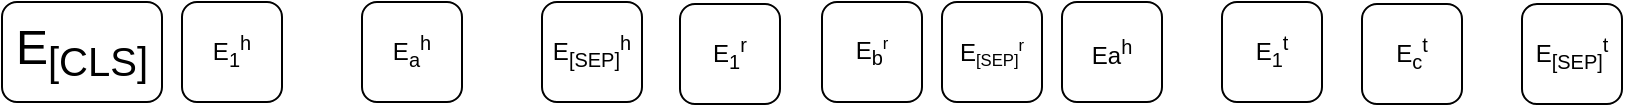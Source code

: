 <mxfile version="21.7.4" type="github">
  <diagram name="Page-1" id="74e2e168-ea6b-b213-b513-2b3c1d86103e">
    <mxGraphModel dx="1289" dy="889" grid="1" gridSize="10" guides="1" tooltips="1" connect="1" arrows="1" fold="1" page="1" pageScale="1" pageWidth="1100" pageHeight="850" background="none" math="0" shadow="0">
      <root>
        <mxCell id="0" />
        <mxCell id="1" parent="0" />
        <mxCell id="N3PisCW0dnbsBlv9NRA1-1" value="&lt;font style=&quot;font-size: 24px;&quot;&gt;E&lt;sub&gt;[CLS]&lt;/sub&gt;&lt;/font&gt;" style="rounded=1;whiteSpace=wrap;html=1;" vertex="1" parent="1">
          <mxGeometry x="30" y="730" width="80" height="50" as="geometry" />
        </mxCell>
        <mxCell id="N3PisCW0dnbsBlv9NRA1-5" value="E&lt;sub&gt;1&lt;/sub&gt;&lt;sup&gt;h&lt;/sup&gt;" style="rounded=1;whiteSpace=wrap;html=1;" vertex="1" parent="1">
          <mxGeometry x="120" y="730" width="50" height="50" as="geometry" />
        </mxCell>
        <mxCell id="N3PisCW0dnbsBlv9NRA1-6" value="E&lt;sub&gt;a&lt;/sub&gt;&lt;sup&gt;h&lt;/sup&gt;" style="rounded=1;whiteSpace=wrap;html=1;" vertex="1" parent="1">
          <mxGeometry x="210" y="730" width="50" height="50" as="geometry" />
        </mxCell>
        <mxCell id="N3PisCW0dnbsBlv9NRA1-7" value="E&lt;sub&gt;b&lt;/sub&gt;&lt;span style=&quot;font-size: 10px;&quot;&gt;&lt;sup&gt;r&lt;/sup&gt;&lt;/span&gt;" style="rounded=1;whiteSpace=wrap;html=1;" vertex="1" parent="1">
          <mxGeometry x="440" y="730" width="50" height="50" as="geometry" />
        </mxCell>
        <mxCell id="N3PisCW0dnbsBlv9NRA1-8" value="E&lt;sub&gt;1&lt;/sub&gt;&lt;sup&gt;t&lt;/sup&gt;" style="rounded=1;whiteSpace=wrap;html=1;" vertex="1" parent="1">
          <mxGeometry x="640" y="730" width="50" height="50" as="geometry" />
        </mxCell>
        <mxCell id="N3PisCW0dnbsBlv9NRA1-9" value="E&lt;sub&gt;1&lt;/sub&gt;&lt;sup&gt;r&lt;/sup&gt;" style="rounded=1;whiteSpace=wrap;html=1;" vertex="1" parent="1">
          <mxGeometry x="369" y="731" width="50" height="50" as="geometry" />
        </mxCell>
        <mxCell id="N3PisCW0dnbsBlv9NRA1-10" value="E&lt;sub&gt;[SEP]&lt;/sub&gt;&lt;sup&gt;h&lt;/sup&gt;" style="rounded=1;whiteSpace=wrap;html=1;" vertex="1" parent="1">
          <mxGeometry x="300" y="730" width="50" height="50" as="geometry" />
        </mxCell>
        <mxCell id="N3PisCW0dnbsBlv9NRA1-11" value="Ea&lt;sup&gt;h&lt;/sup&gt;" style="rounded=1;whiteSpace=wrap;html=1;" vertex="1" parent="1">
          <mxGeometry x="560" y="730" width="50" height="50" as="geometry" />
        </mxCell>
        <mxCell id="N3PisCW0dnbsBlv9NRA1-12" value="E&lt;span style=&quot;font-size: 10px;&quot;&gt;&lt;sub&gt;[SEP]&lt;/sub&gt;&lt;sup&gt;r&lt;/sup&gt;&lt;/span&gt;" style="rounded=1;whiteSpace=wrap;html=1;" vertex="1" parent="1">
          <mxGeometry x="500" y="730" width="50" height="50" as="geometry" />
        </mxCell>
        <mxCell id="N3PisCW0dnbsBlv9NRA1-13" value="E&lt;sub&gt;c&lt;/sub&gt;&lt;sup&gt;t&lt;/sup&gt;" style="rounded=1;whiteSpace=wrap;html=1;" vertex="1" parent="1">
          <mxGeometry x="710" y="731" width="50" height="50" as="geometry" />
        </mxCell>
        <mxCell id="N3PisCW0dnbsBlv9NRA1-14" value="E&lt;sub&gt;[SEP]&lt;/sub&gt;&lt;sup&gt;t&lt;/sup&gt;" style="rounded=1;whiteSpace=wrap;html=1;" vertex="1" parent="1">
          <mxGeometry x="790" y="731" width="50" height="50" as="geometry" />
        </mxCell>
      </root>
    </mxGraphModel>
  </diagram>
</mxfile>

